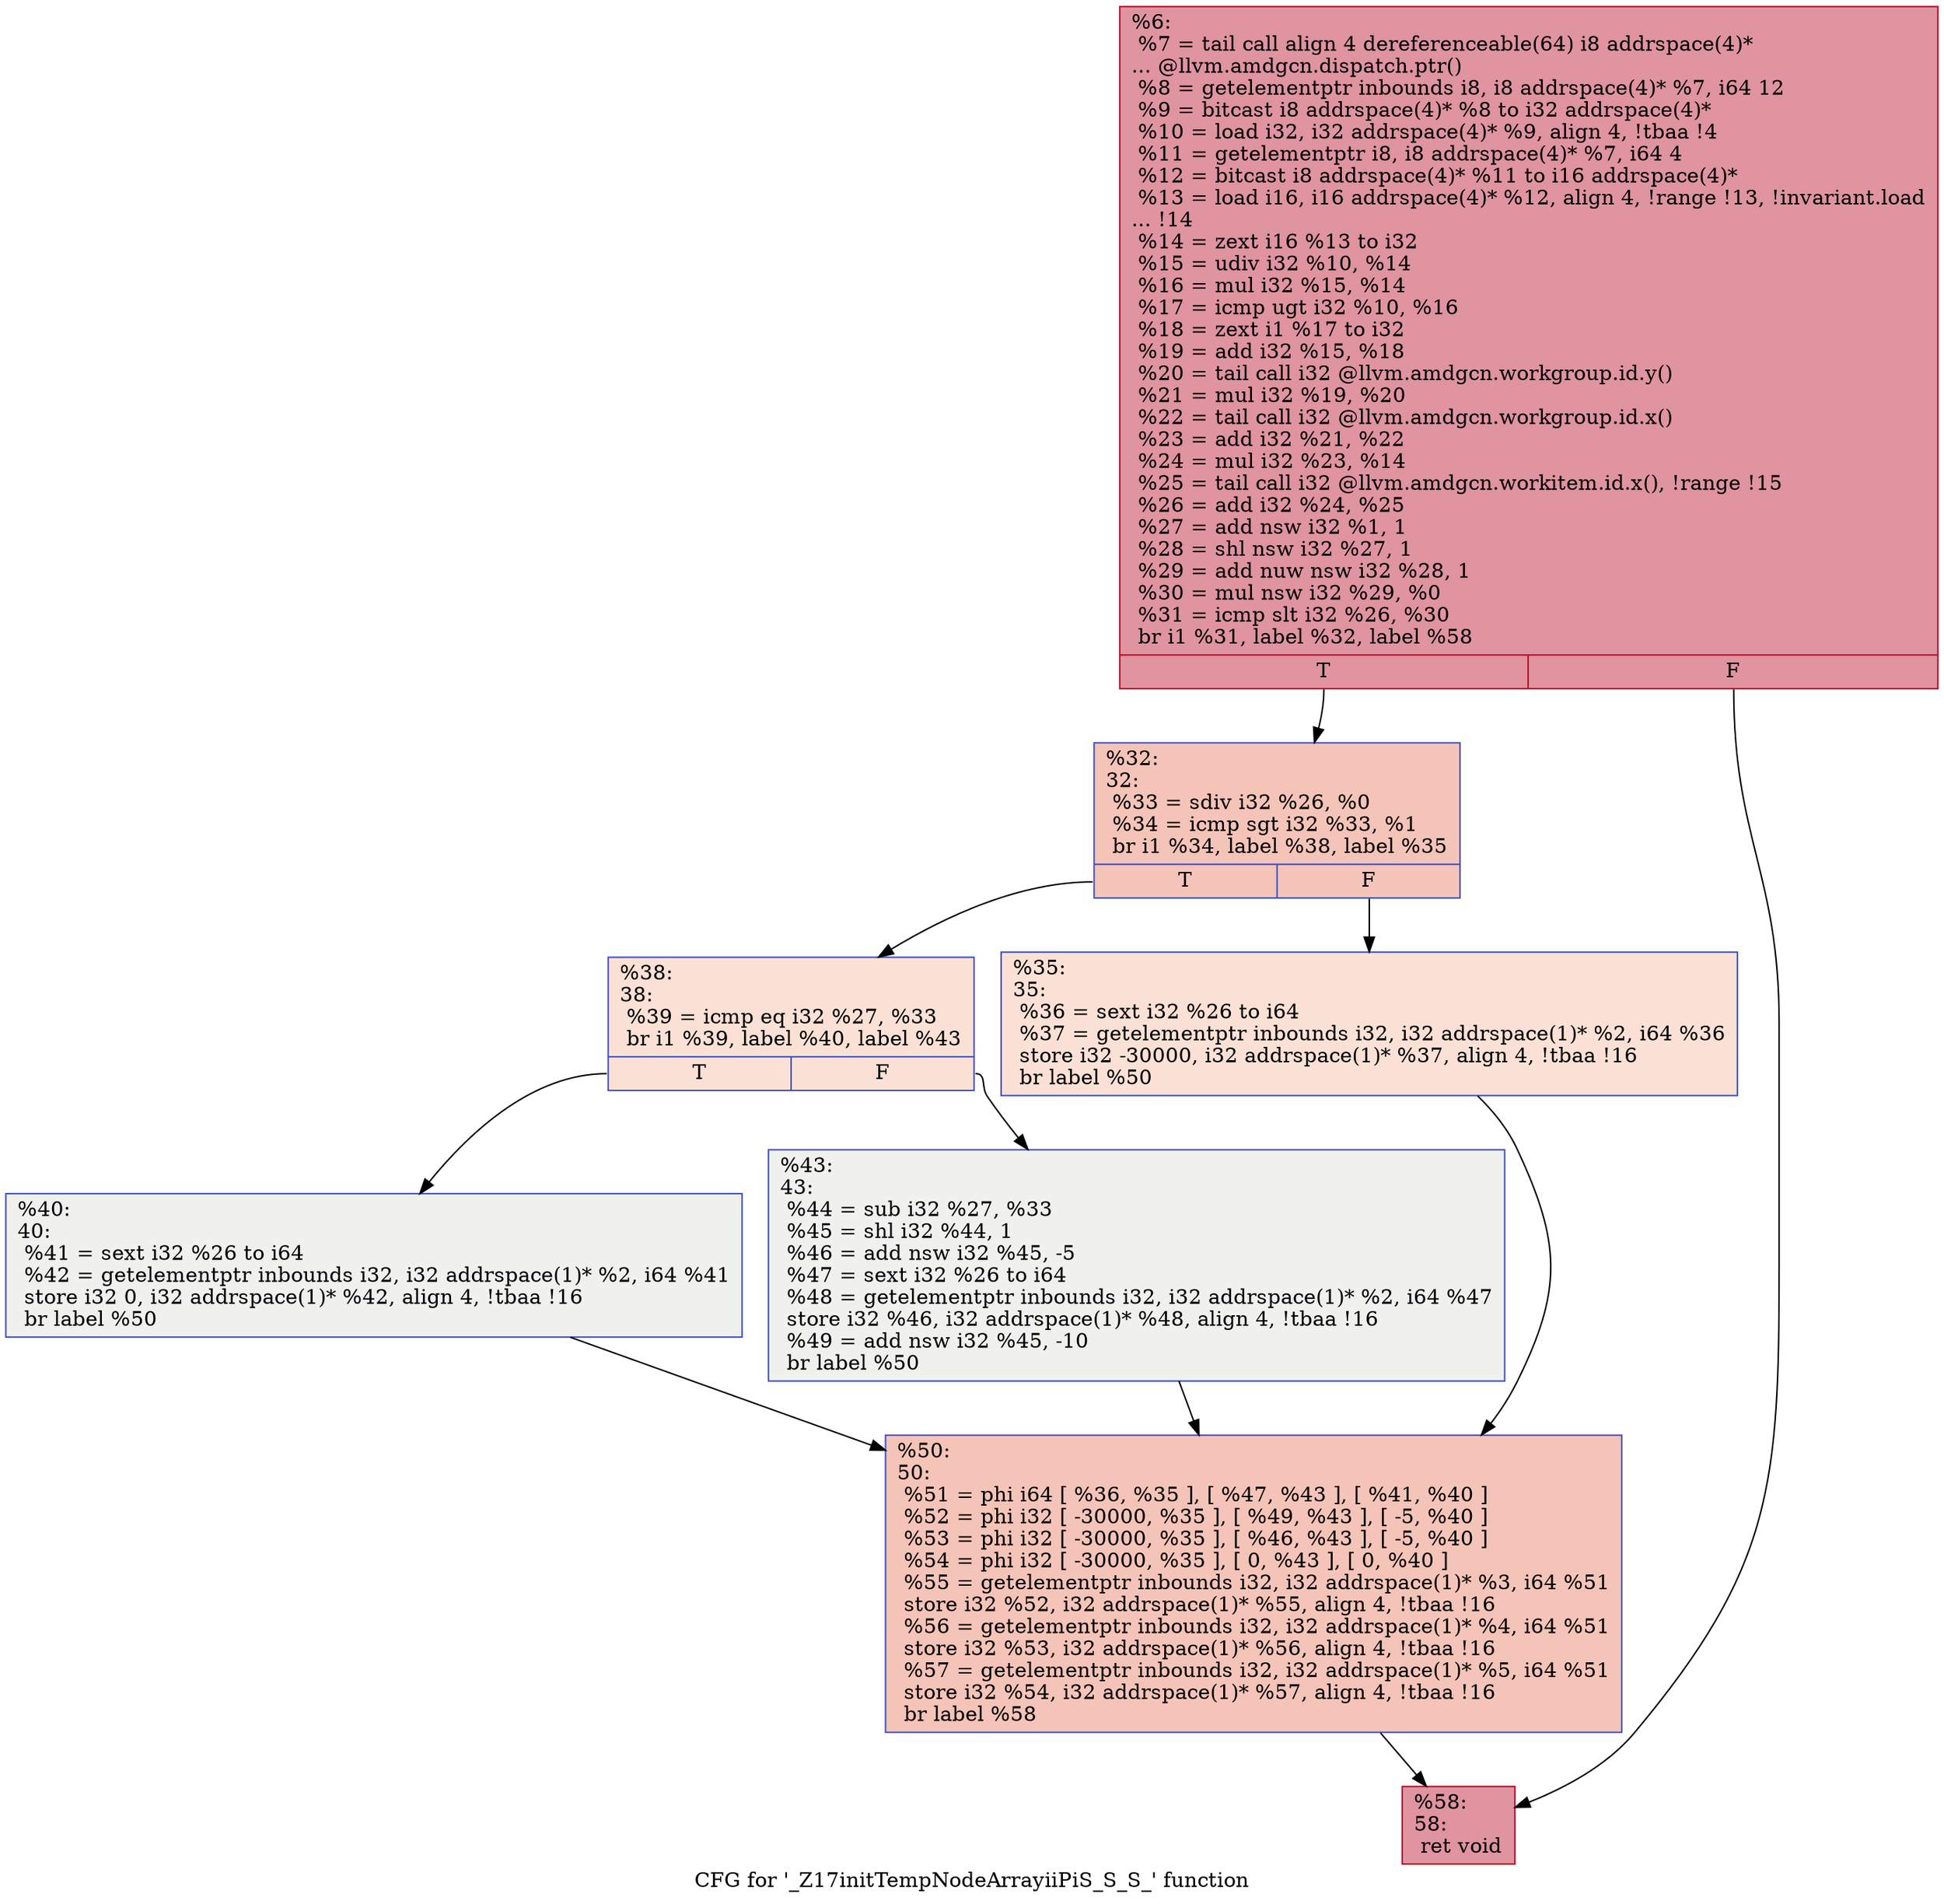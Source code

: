digraph "CFG for '_Z17initTempNodeArrayiiPiS_S_S_' function" {
	label="CFG for '_Z17initTempNodeArrayiiPiS_S_S_' function";

	Node0x60b6ad0 [shape=record,color="#b70d28ff", style=filled, fillcolor="#b70d2870",label="{%6:\l  %7 = tail call align 4 dereferenceable(64) i8 addrspace(4)*\l... @llvm.amdgcn.dispatch.ptr()\l  %8 = getelementptr inbounds i8, i8 addrspace(4)* %7, i64 12\l  %9 = bitcast i8 addrspace(4)* %8 to i32 addrspace(4)*\l  %10 = load i32, i32 addrspace(4)* %9, align 4, !tbaa !4\l  %11 = getelementptr i8, i8 addrspace(4)* %7, i64 4\l  %12 = bitcast i8 addrspace(4)* %11 to i16 addrspace(4)*\l  %13 = load i16, i16 addrspace(4)* %12, align 4, !range !13, !invariant.load\l... !14\l  %14 = zext i16 %13 to i32\l  %15 = udiv i32 %10, %14\l  %16 = mul i32 %15, %14\l  %17 = icmp ugt i32 %10, %16\l  %18 = zext i1 %17 to i32\l  %19 = add i32 %15, %18\l  %20 = tail call i32 @llvm.amdgcn.workgroup.id.y()\l  %21 = mul i32 %19, %20\l  %22 = tail call i32 @llvm.amdgcn.workgroup.id.x()\l  %23 = add i32 %21, %22\l  %24 = mul i32 %23, %14\l  %25 = tail call i32 @llvm.amdgcn.workitem.id.x(), !range !15\l  %26 = add i32 %24, %25\l  %27 = add nsw i32 %1, 1\l  %28 = shl nsw i32 %27, 1\l  %29 = add nuw nsw i32 %28, 1\l  %30 = mul nsw i32 %29, %0\l  %31 = icmp slt i32 %26, %30\l  br i1 %31, label %32, label %58\l|{<s0>T|<s1>F}}"];
	Node0x60b6ad0:s0 -> Node0x60b9510;
	Node0x60b6ad0:s1 -> Node0x60b95a0;
	Node0x60b9510 [shape=record,color="#3d50c3ff", style=filled, fillcolor="#e97a5f70",label="{%32:\l32:                                               \l  %33 = sdiv i32 %26, %0\l  %34 = icmp sgt i32 %33, %1\l  br i1 %34, label %38, label %35\l|{<s0>T|<s1>F}}"];
	Node0x60b9510:s0 -> Node0x60b8740;
	Node0x60b9510:s1 -> Node0x60b9980;
	Node0x60b9980 [shape=record,color="#3d50c3ff", style=filled, fillcolor="#f7bca170",label="{%35:\l35:                                               \l  %36 = sext i32 %26 to i64\l  %37 = getelementptr inbounds i32, i32 addrspace(1)* %2, i64 %36\l  store i32 -30000, i32 addrspace(1)* %37, align 4, !tbaa !16\l  br label %50\l}"];
	Node0x60b9980 -> Node0x60b9d90;
	Node0x60b8740 [shape=record,color="#3d50c3ff", style=filled, fillcolor="#f7bca170",label="{%38:\l38:                                               \l  %39 = icmp eq i32 %27, %33\l  br i1 %39, label %40, label %43\l|{<s0>T|<s1>F}}"];
	Node0x60b8740:s0 -> Node0x60b9f20;
	Node0x60b8740:s1 -> Node0x60b9f70;
	Node0x60b9f20 [shape=record,color="#3d50c3ff", style=filled, fillcolor="#dedcdb70",label="{%40:\l40:                                               \l  %41 = sext i32 %26 to i64\l  %42 = getelementptr inbounds i32, i32 addrspace(1)* %2, i64 %41\l  store i32 0, i32 addrspace(1)* %42, align 4, !tbaa !16\l  br label %50\l}"];
	Node0x60b9f20 -> Node0x60b9d90;
	Node0x60b9f70 [shape=record,color="#3d50c3ff", style=filled, fillcolor="#dedcdb70",label="{%43:\l43:                                               \l  %44 = sub i32 %27, %33\l  %45 = shl i32 %44, 1\l  %46 = add nsw i32 %45, -5\l  %47 = sext i32 %26 to i64\l  %48 = getelementptr inbounds i32, i32 addrspace(1)* %2, i64 %47\l  store i32 %46, i32 addrspace(1)* %48, align 4, !tbaa !16\l  %49 = add nsw i32 %45, -10\l  br label %50\l}"];
	Node0x60b9f70 -> Node0x60b9d90;
	Node0x60b9d90 [shape=record,color="#3d50c3ff", style=filled, fillcolor="#e97a5f70",label="{%50:\l50:                                               \l  %51 = phi i64 [ %36, %35 ], [ %47, %43 ], [ %41, %40 ]\l  %52 = phi i32 [ -30000, %35 ], [ %49, %43 ], [ -5, %40 ]\l  %53 = phi i32 [ -30000, %35 ], [ %46, %43 ], [ -5, %40 ]\l  %54 = phi i32 [ -30000, %35 ], [ 0, %43 ], [ 0, %40 ]\l  %55 = getelementptr inbounds i32, i32 addrspace(1)* %3, i64 %51\l  store i32 %52, i32 addrspace(1)* %55, align 4, !tbaa !16\l  %56 = getelementptr inbounds i32, i32 addrspace(1)* %4, i64 %51\l  store i32 %53, i32 addrspace(1)* %56, align 4, !tbaa !16\l  %57 = getelementptr inbounds i32, i32 addrspace(1)* %5, i64 %51\l  store i32 %54, i32 addrspace(1)* %57, align 4, !tbaa !16\l  br label %58\l}"];
	Node0x60b9d90 -> Node0x60b95a0;
	Node0x60b95a0 [shape=record,color="#b70d28ff", style=filled, fillcolor="#b70d2870",label="{%58:\l58:                                               \l  ret void\l}"];
}
